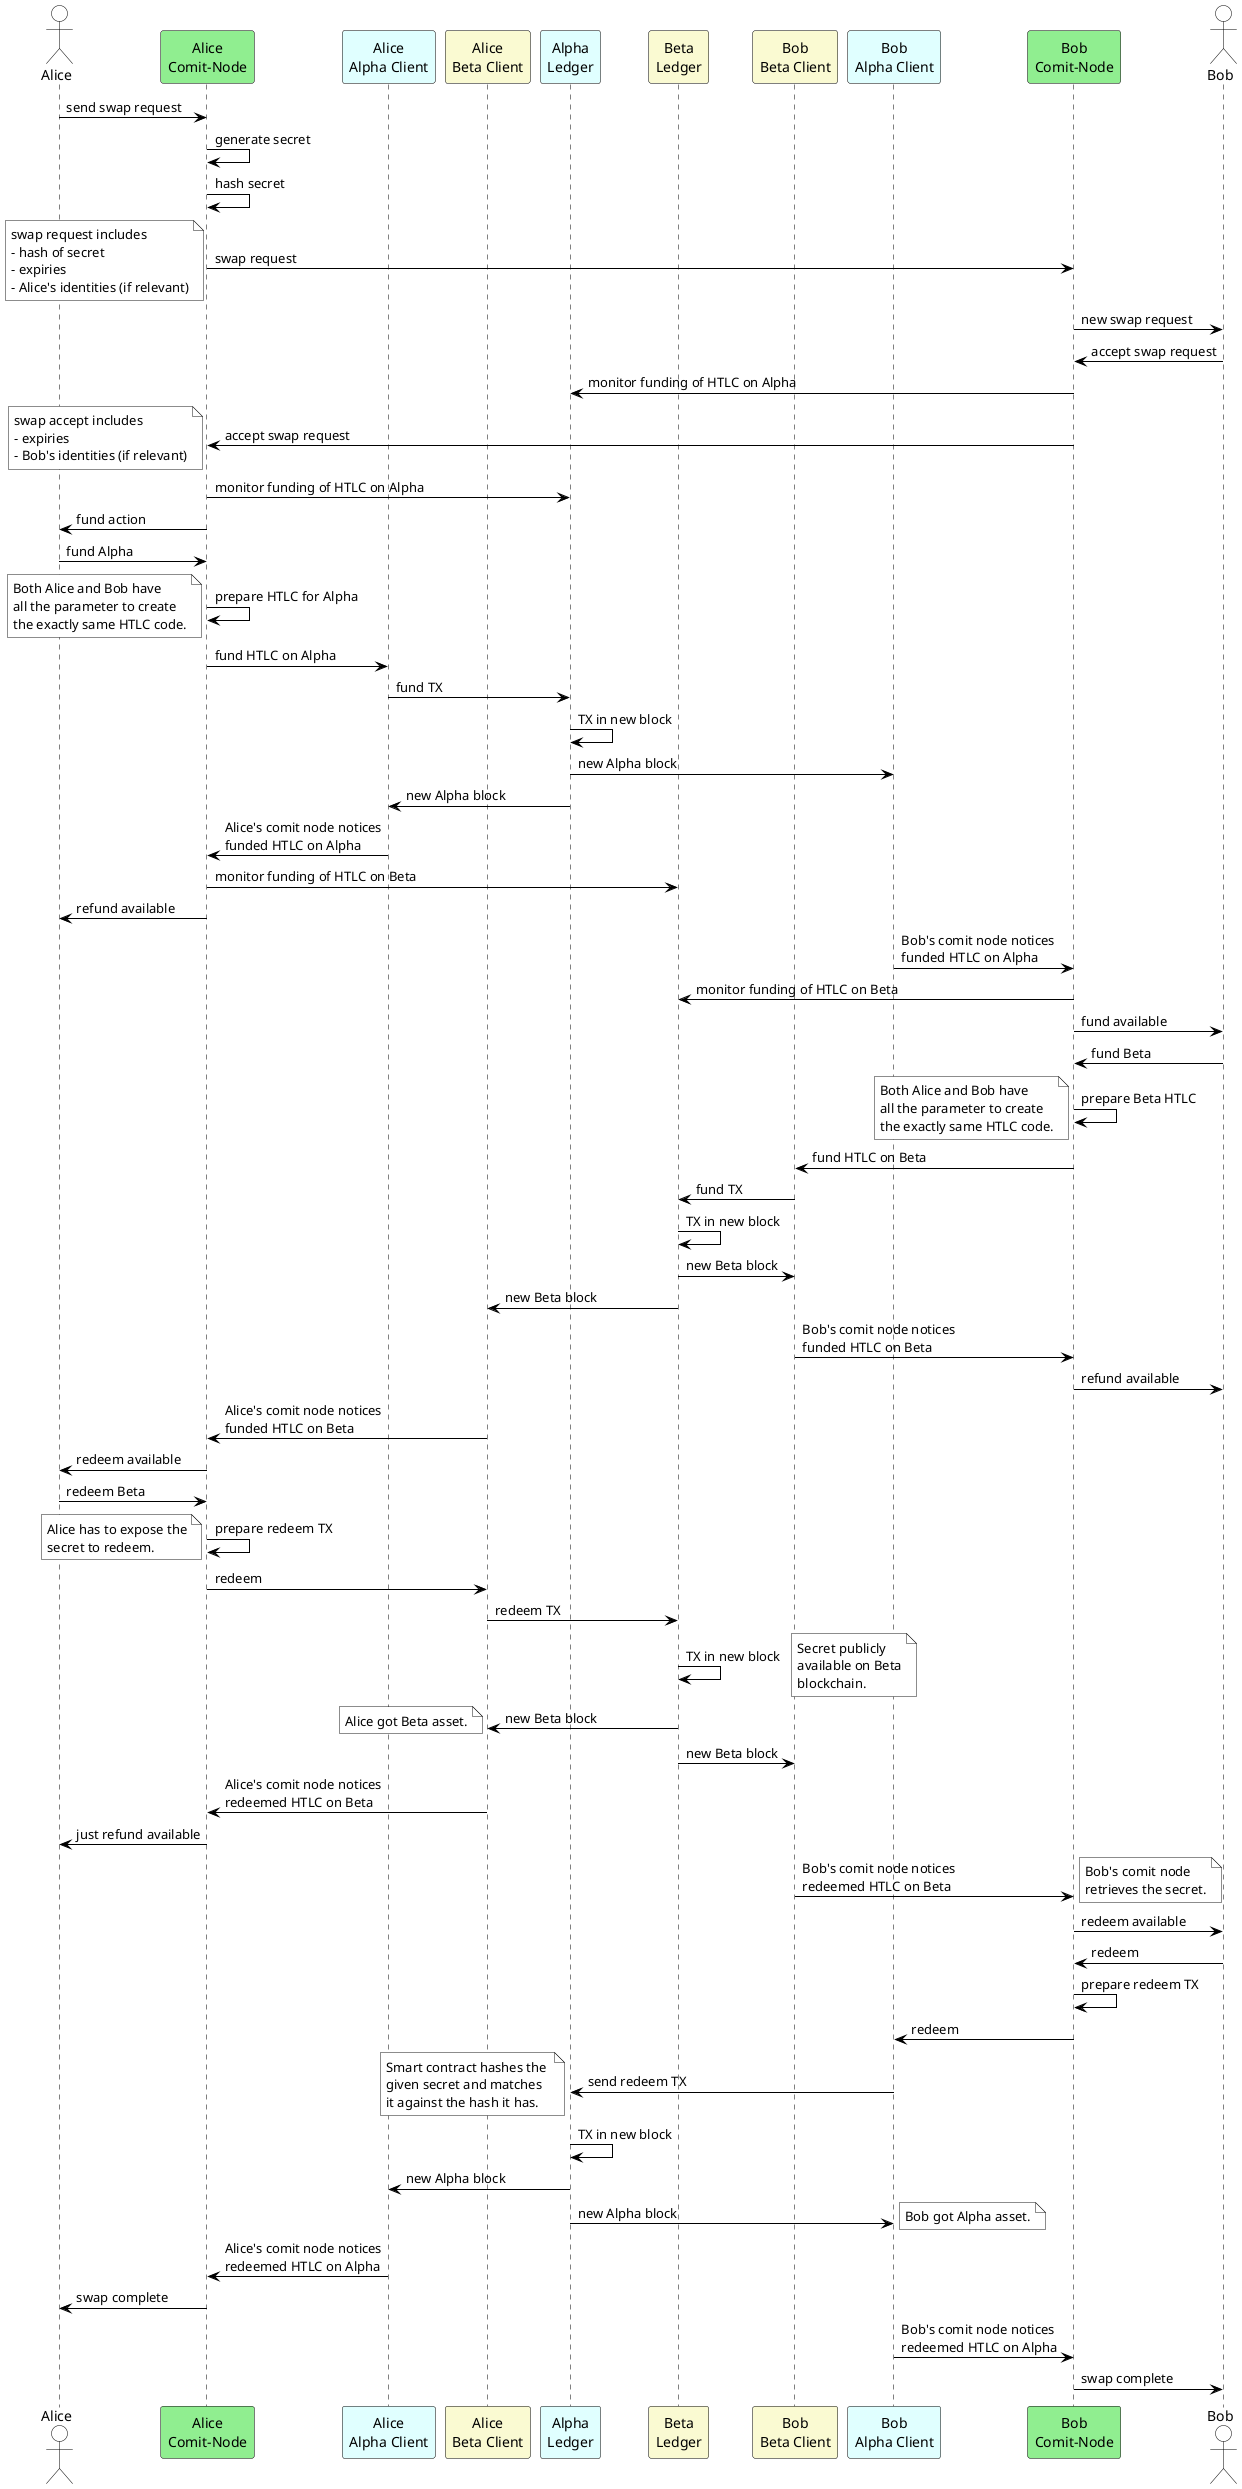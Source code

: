 ' DIAGRAM #########################################
' RFC003 atomic swap including clients
' #################################################
@startuml
' #################################################
' SETTINGS: color settings of diagram
' #################################################
skinparam sequence {
	BorderColor black
	ArrowColor black
	ActorBorderColor black
	LifeLineBorderColor black
	LifeLineBackgroundColor white
	
	ParticipantBorderColor black
	ParticipantBackgroundColor white
	ParticipantFontColor black
	
	ActorBackgroundColor white
	ActorFontColor black
}
' #################################################
' ACTORS
' #################################################
actor Alice
participant "Alice\nComit-Node" as AC #lightgreen
participant "Alice\nAlpha Client" as AAC #lightcyan
participant "Alice\nBeta Client" as ABC #lightgoldenrodyellow
participant "Alpha\nLedger" as Alpha #lightcyan
participant "Beta\nLedger" as Beta #lightgoldenrodyellow
participant "Bob\nBeta Client" as BBC #lightgoldenrodyellow
participant "Bob\nAlpha Client" as BAC #lightcyan
participant "Bob\nComit-Node" as BC #lightgreen
actor Bob


' #################################################
' DIAGRAM
' #################################################
Alice->AC: send swap request
AC->AC: generate secret
AC->AC: hash secret
AC->BC: swap request 
note left #white
	swap request includes 
	- hash of secret 
	- expiries
	- Alice's identities (if relevant)
end note
BC->Bob: new swap request
Bob->BC: accept swap request
BC->Alpha: monitor funding of HTLC on Alpha
BC->AC: accept swap request
note left #white
	swap accept includes 
	- expiries
	- Bob's identities (if relevant)
end note
AC->Alpha: monitor funding of HTLC on Alpha
AC->Alice: fund action
Alice->AC: fund Alpha
AC->AC: prepare HTLC for Alpha
note left #white
	Both Alice and Bob have
	all the parameter to create
	the exactly same HTLC code.
end note
AC->AAC: fund HTLC on Alpha
AAC->Alpha: fund TX
Alpha->Alpha: TX in new block
Alpha->BAC: new Alpha block
Alpha->AAC: new Alpha block
AAC->AC: Alice's comit node notices\nfunded HTLC on Alpha
AC->Beta: monitor funding of HTLC on Beta
AC->Alice: refund available
BAC->BC: Bob's comit node notices\nfunded HTLC on Alpha
BC->Beta: monitor funding of HTLC on Beta
BC->Bob: fund available
Bob->BC: fund Beta
BC->BC: prepare Beta HTLC
note left #white
	Both Alice and Bob have
	all the parameter to create
	the exactly same HTLC code.
end note
BC->BBC: fund HTLC on Beta
BBC->Beta: fund TX
Beta->Beta: TX in new block
Beta->BBC: new Beta block
Beta->ABC: new Beta block
BBC->BC: Bob's comit node notices\nfunded HTLC on Beta
BC->Bob: refund available
ABC->AC: Alice's comit node notices\nfunded HTLC on Beta
AC->Alice: redeem available
Alice->AC: redeem Beta
AC->AC: prepare redeem TX
note left #white
	Alice has to expose the
	secret to redeem.
end note
AC->ABC: redeem
ABC->Beta: redeem TX
Beta->Beta: TX in new block
note right #white
	Secret publicly
	available on Beta
	blockchain.
end note
Beta->ABC: new Beta block
note left #white
	Alice got Beta asset.
end note
Beta->BBC: new Beta block
ABC->AC: Alice's comit node notices\nredeemed HTLC on Beta
AC->Alice: just refund available
BBC->BC: Bob's comit node notices\nredeemed HTLC on Beta
note right #white
	Bob's comit node
	retrieves the secret.
end note
BC->Bob: redeem available
Bob->BC: redeem
BC->BC: prepare redeem TX
BC->BAC: redeem
BAC->Alpha: send redeem TX
note left #white
	Smart contract hashes the 
	given secret and matches
	it against the hash it has.
end note
Alpha->Alpha: TX in new block
Alpha->AAC: new Alpha block
Alpha->BAC: new Alpha block
note right #white
	Bob got Alpha asset.
end note
AAC->AC: Alice's comit node notices\nredeemed HTLC on Alpha
AC->Alice: swap complete
BAC->BC: Bob's comit node notices\nredeemed HTLC on Alpha
BC->Bob: swap complete

@enduml